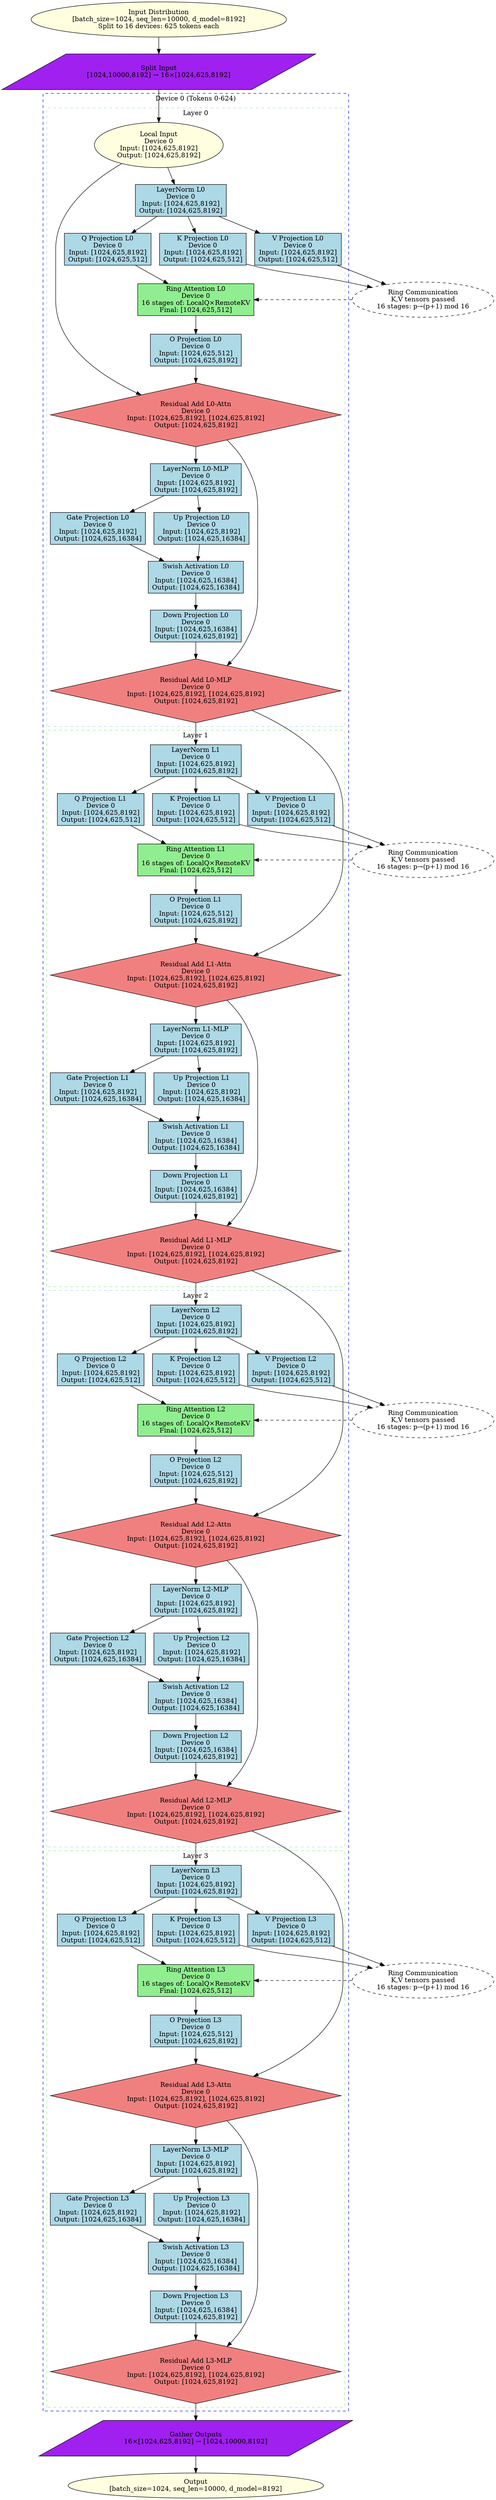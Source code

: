 digraph proposed_ra_sp_complete {
    comment="Ring Attention + Sequence Parallelism: 16 Devices - Complete 4-Layer DAG"
    rankdir=TB
    size="180,150"
    compound=true
    
    // Input distribution
    input_dist [label="Input Distribution\n[batch_size=1024, seq_len=10000, d_model=8192]\nSplit to 16 devices: 625 tokens each", shape=ellipse, style=filled, fillcolor=lightyellow]
    
    // ========== DEVICE CLUSTERS (16 devices, sequence parallel) ==========
    
    // Device 0 representative cluster
    subgraph cluster_device0 {
        label="Device 0 (Tokens 0-624)"
        style=dashed
        color=blue
        
        // ========== LAYER 0 ==========  
        subgraph cluster_layer0_d0 {
            label="Layer 0"
            style=dashed
            color=lightblue
            
            // Input split
            input_0 [label="Local Input\nDevice 0\nInput: [1024,625,8192]\nOutput: [1024,625,8192]", shape=ellipse, style=filled, fillcolor=lightyellow]
            
            // LayerNorm
            layernorm_0_d0 [label="LayerNorm L0\nDevice 0\nInput: [1024,625,8192]\nOutput: [1024,625,8192]", shape=rectangle, style=filled, fillcolor=lightblue]
            
            // QKV Projections
            q_proj_0_d0 [label="Q Projection L0\nDevice 0\nInput: [1024,625,8192]\nOutput: [1024,625,512]", shape=rectangle, style=filled, fillcolor=lightblue]
            k_proj_0_d0 [label="K Projection L0\nDevice 0\nInput: [1024,625,8192]\nOutput: [1024,625,512]", shape=rectangle, style=filled, fillcolor=lightblue]
            v_proj_0_d0 [label="V Projection L0\nDevice 0\nInput: [1024,625,8192]\nOutput: [1024,625,512]", shape=rectangle, style=filled, fillcolor=lightblue]
            
            // Ring Attention 16-stage process
            ring_attn_0_d0 [label="Ring Attention L0\nDevice 0\n16 stages of: LocalQ×RemoteKV\nFinal: [1024,625,512]", shape=rectangle, style=filled, fillcolor=lightgreen]
            
            // Attention output projection
            o_proj_0_d0 [label="O Projection L0\nDevice 0\nInput: [1024,625,512]\nOutput: [1024,625,8192]", shape=rectangle, style=filled, fillcolor=lightblue]
            
            // Residual connection
            residual_0_d0 [label="Residual Add L0-Attn\nDevice 0\nInput: [1024,625,8192], [1024,625,8192]\nOutput: [1024,625,8192]", shape=diamond, style=filled, fillcolor=lightcoral]
            
            // MLP components
            layernorm_0_mlp_d0 [label="LayerNorm L0-MLP\nDevice 0\nInput: [1024,625,8192]\nOutput: [1024,625,8192]", shape=rectangle, style=filled, fillcolor=lightblue]
            gate_proj_0_d0 [label="Gate Projection L0\nDevice 0\nInput: [1024,625,8192]\nOutput: [1024,625,16384]", shape=rectangle, style=filled, fillcolor=lightblue]
            up_proj_0_d0 [label="Up Projection L0\nDevice 0\nInput: [1024,625,8192]\nOutput: [1024,625,16384]", shape=rectangle, style=filled, fillcolor=lightblue]
            mlp_activation_0_d0 [label="Swish Activation L0\nDevice 0\nInput: [1024,625,16384]\nOutput: [1024,625,16384]", shape=rectangle, style=filled, fillcolor=lightblue]
            down_proj_0_d0 [label="Down Projection L0\nDevice 0\nInput: [1024,625,16384]\nOutput: [1024,625,8192]", shape=rectangle, style=filled, fillcolor=lightblue]
            
            // MLP residual
            residual_0_mlp_d0 [label="Residual Add L0-MLP\nDevice 0\nInput: [1024,625,8192], [1024,625,8192]\nOutput: [1024,625,8192]", shape=diamond, style=filled, fillcolor=lightcoral]
        }
        
        // ========== LAYER 1 ==========
        subgraph cluster_layer1_d0 {
            label="Layer 1"
            style=dashed
            color=lightgreen
            
            layernorm_1_d0 [label="LayerNorm L1\nDevice 0\nInput: [1024,625,8192]\nOutput: [1024,625,8192]", shape=rectangle, style=filled, fillcolor=lightblue]
            q_proj_1_d0 [label="Q Projection L1\nDevice 0\nInput: [1024,625,8192]\nOutput: [1024,625,512]", shape=rectangle, style=filled, fillcolor=lightblue]
            k_proj_1_d0 [label="K Projection L1\nDevice 0\nInput: [1024,625,8192]\nOutput: [1024,625,512]", shape=rectangle, style=filled, fillcolor=lightblue]
            v_proj_1_d0 [label="V Projection L1\nDevice 0\nInput: [1024,625,8192]\nOutput: [1024,625,512]", shape=rectangle, style=filled, fillcolor=lightblue]
            
            ring_attn_1_d0 [label="Ring Attention L1\nDevice 0\n16 stages of: LocalQ×RemoteKV\nFinal: [1024,625,512]", shape=rectangle, style=filled, fillcolor=lightgreen]
            
            o_proj_1_d0 [label="O Projection L1\nDevice 0\nInput: [1024,625,512]\nOutput: [1024,625,8192]", shape=rectangle, style=filled, fillcolor=lightblue]
            residual_1_d0 [label="Residual Add L1-Attn\nDevice 0\nInput: [1024,625,8192], [1024,625,8192]\nOutput: [1024,625,8192]", shape=diamond, style=filled, fillcolor=lightcoral]
            
            layernorm_1_mlp_d0 [label="LayerNorm L1-MLP\nDevice 0\nInput: [1024,625,8192]\nOutput: [1024,625,8192]", shape=rectangle, style=filled, fillcolor=lightblue]
            gate_proj_1_d0 [label="Gate Projection L1\nDevice 0\nInput: [1024,625,8192]\nOutput: [1024,625,16384]", shape=rectangle, style=filled, fillcolor=lightblue]
            up_proj_1_d0 [label="Up Projection L1\nDevice 0\nInput: [1024,625,8192]\nOutput: [1024,625,16384]", shape=rectangle, style=filled, fillcolor=lightblue]
            mlp_activation_1_d0 [label="Swish Activation L1\nDevice 0\nInput: [1024,625,16384]\nOutput: [1024,625,16384]", shape=rectangle, style=filled, fillcolor=lightblue]
            down_proj_1_d0 [label="Down Projection L1\nDevice 0\nInput: [1024,625,16384]\nOutput: [1024,625,8192]", shape=rectangle, style=filled, fillcolor=lightblue]
            residual_1_mlp_d0 [label="Residual Add L1-MLP\nDevice 0\nInput: [1024,625,8192], [1024,625,8192]\nOutput: [1024,625,8192]", shape=diamond, style=filled, fillcolor=lightcoral]
        }
        
        // ========== LAYER 2 ==========
        subgraph cluster_layer2_d0 {
            label="Layer 2"
            style=dashed
            color=lightblue
            
            layernorm_2_d0 [label="LayerNorm L2\nDevice 0\nInput: [1024,625,8192]\nOutput: [1024,625,8192]", shape=rectangle, style=filled, fillcolor=lightblue]
            q_proj_2_d0 [label="Q Projection L2\nDevice 0\nInput: [1024,625,8192]\nOutput: [1024,625,512]", shape=rectangle, style=filled, fillcolor=lightblue]
            k_proj_2_d0 [label="K Projection L2\nDevice 0\nInput: [1024,625,8192]\nOutput: [1024,625,512]", shape=rectangle, style=filled, fillcolor=lightblue]
            v_proj_2_d0 [label="V Projection L2\nDevice 0\nInput: [1024,625,8192]\nOutput: [1024,625,512]", shape=rectangle, style=filled, fillcolor=lightblue]
            
            ring_attn_2_d0 [label="Ring Attention L2\nDevice 0\n16 stages of: LocalQ×RemoteKV\nFinal: [1024,625,512]", shape=rectangle, style=filled, fillcolor=lightgreen]
            
            o_proj_2_d0 [label="O Projection L2\nDevice 0\nInput: [1024,625,512]\nOutput: [1024,625,8192]", shape=rectangle, style=filled, fillcolor=lightblue]
            residual_2_d0 [label="Residual Add L2-Attn\nDevice 0\nInput: [1024,625,8192], [1024,625,8192]\nOutput: [1024,625,8192]", shape=diamond, style=filled, fillcolor=lightcoral]
            
            layernorm_2_mlp_d0 [label="LayerNorm L2-MLP\nDevice 0\nInput: [1024,625,8192]\nOutput: [1024,625,8192]", shape=rectangle, style=filled, fillcolor=lightblue]
            gate_proj_2_d0 [label="Gate Projection L2\nDevice 0\nInput: [1024,625,8192]\nOutput: [1024,625,16384]", shape=rectangle, style=filled, fillcolor=lightblue]
            up_proj_2_d0 [label="Up Projection L2\nDevice 0\nInput: [1024,625,8192]\nOutput: [1024,625,16384]", shape=rectangle, style=filled, fillcolor=lightblue]
            mlp_activation_2_d0 [label="Swish Activation L2\nDevice 0\nInput: [1024,625,16384]\nOutput: [1024,625,16384]", shape=rectangle, style=filled, fillcolor=lightblue]
            down_proj_2_d0 [label="Down Projection L2\nDevice 0\nInput: [1024,625,16384]\nOutput: [1024,625,8192]", shape=rectangle, style=filled, fillcolor=lightblue]
            residual_2_mlp_d0 [label="Residual Add L2-MLP\nDevice 0\nInput: [1024,625,8192], [1024,625,8192]\nOutput: [1024,625,8192]", shape=diamond, style=filled, fillcolor=lightcoral]
        }
        
        // ========== LAYER 3 ==========
        subgraph cluster_layer3_d0 {
            label="Layer 3"
            style=dashed
            color=lightgreen
            
            layernorm_3_d0 [label="LayerNorm L3\nDevice 0\nInput: [1024,625,8192]\nOutput: [1024,625,8192]", shape=rectangle, style=filled, fillcolor=lightblue]
            q_proj_3_d0 [label="Q Projection L3\nDevice 0\nInput: [1024,625,8192]\nOutput: [1024,625,512]", shape=rectangle, style=filled, fillcolor=lightblue]
            k_proj_3_d0 [label="K Projection L3\nDevice 0\nInput: [1024,625,8192]\nOutput: [1024,625,512]", shape=rectangle, style=filled, fillcolor=lightblue]
            v_proj_3_d0 [label="V Projection L3\nDevice 0\nInput: [1024,625,8192]\nOutput: [1024,625,512]", shape=rectangle, style=filled, fillcolor=lightblue]
            
            ring_attn_3_d0 [label="Ring Attention L3\nDevice 0\n16 stages of: LocalQ×RemoteKV\nFinal: [1024,625,512]", shape=rectangle, style=filled, fillcolor=lightgreen]
            
            o_proj_3_d0 [label="O Projection L3\nDevice 0\nInput: [1024,625,512]\nOutput: [1024,625,8192]", shape=rectangle, style=filled, fillcolor=lightblue]
            residual_3_d0 [label="Residual Add L3-Attn\nDevice 0\nInput: [1024,625,8192], [1024,625,8192]\nOutput: [1024,625,8192]", shape=diamond, style=filled, fillcolor=lightcoral]
            
            layernorm_3_mlp_d0 [label="LayerNorm L3-MLP\nDevice 0\nInput: [1024,625,8192]\nOutput: [1024,625,8192]", shape=rectangle, style=filled, fillcolor=lightblue]
            gate_proj_3_d0 [label="Gate Projection L3\nDevice 0\nInput: [1024,625,8192]\nOutput: [1024,625,16384]", shape=rectangle, style=filled, fillcolor=lightblue]
            up_proj_3_d0 [label="Up Projection L3\nDevice 0\nInput: [1024,625,8192]\nOutput: [1024,625,16384]", shape=rectangle, style=filled, fillcolor=lightblue]
            mlp_activation_3_d0 [label="Swish Activation L3\nDevice 0\nInput: [1024,625,16384]\nOutput: [1024,625,16384]", shape=rectangle, style=filled, fillcolor=lightblue]
            down_proj_3_d0 [label="Down Projection L3\nDevice 0\nInput: [1024,625,16384]\nOutput: [1024,625,8192]", shape=rectangle, style=filled, fillcolor=lightblue]
            residual_3_mlp_d0 [label="Residual Add L3-MLP\nDevice 0\nInput: [1024,625,8192], [1024,625,8192]\nOutput: [1024,625,8192]", shape=diamond, style=filled, fillcolor=lightcoral]
        }
    }
    
    // Communication nodes
    input_split [label="Split Input\n[1024,10000,8192] → 16×[1024,625,8192]", shape=parallelogram, style=filled, fillcolor=purple]
    ring_comm_0 [label="Ring Communication\nK,V tensors passed\n16 stages: p→(p+1) mod 16", shape=ellipse, style=dashed, fillcolor=orange]
    ring_comm_1 [label="Ring Communication\nK,V tensors passed\n16 stages: p→(p+1) mod 16", shape=ellipse, style=dashed, fillcolor=orange]
    ring_comm_2 [label="Ring Communication\nK,V tensors passed\n16 stages: p→(p+1) mod 16", shape=ellipse, style=dashed, fillcolor=orange]
    ring_comm_3 [label="Ring Communication\nK,V tensors passed\n16 stages: p→(p+1) mod 16", shape=ellipse, style=dashed, fillcolor=orange]
    
    output_gather [label="Gather Outputs\n16×[1024,625,8192] → [1024,10000,8192]", shape=parallelogram, style=filled, fillcolor=purple]
    
    // Output
    output [label="Output\n[batch_size=1024, seq_len=10000, d_model=8192]", shape=ellipse, style=filled, fillcolor=lightyellow]
    
    // ========== CONNECTIONS ==========
    // Input distribution
    input_dist -> input_split
    input_split -> input_0
    
    // Layer 0 - Device 0
    input_0 -> layernorm_0_d0
    layernorm_0_d0 -> q_proj_0_d0
    layernorm_0_d0 -> k_proj_0_d0
    layernorm_0_d0 -> v_proj_0_d0
    
    // Ring attention flow
    q_proj_0_d0 -> ring_attn_0_d0
    k_proj_0_d0 -> ring_comm_0
    v_proj_0_d0 -> ring_comm_0
    ring_comm_0 -> ring_attn_0_d0 [style=dashed]
    
    ring_attn_0_d0 -> o_proj_0_d0
    o_proj_0_d0 -> residual_0_d0
    input_0 -> residual_0_d0
    
    // MLP layer 0
    residual_0_d0 -> layernorm_0_mlp_d0
    layernorm_0_mlp_d0 -> gate_proj_0_d0
    layernorm_0_mlp_d0 -> up_proj_0_d0
    gate_proj_0_d0 -> mlp_activation_0_d0
    up_proj_0_d0 -> mlp_activation_0_d0
    mlp_activation_0_d0 -> down_proj_0_d0
    down_proj_0_d0 -> residual_0_mlp_d0
    residual_0_d0 -> residual_0_mlp_d0
    
    // Layer 1 - Device 0
    residual_0_mlp_d0 -> layernorm_1_d0
    layernorm_1_d0 -> q_proj_1_d0
    layernorm_1_d0 -> k_proj_1_d0
    layernorm_1_d0 -> v_proj_1_d0
    
    q_proj_1_d0 -> ring_attn_1_d0
    k_proj_1_d0 -> ring_comm_1
    v_proj_1_d0 -> ring_comm_1
    ring_comm_1 -> ring_attn_1_d0 [style=dashed]
    
    ring_attn_1_d0 -> o_proj_1_d0
    o_proj_1_d0 -> residual_1_d0
    residual_0_mlp_d0 -> residual_1_d0
    
    // MLP layer 1
    residual_1_d0 -> layernorm_1_mlp_d0
    layernorm_1_mlp_d0 -> gate_proj_1_d0
    layernorm_1_mlp_d0 -> up_proj_1_d0
    gate_proj_1_d0 -> mlp_activation_1_d0
    up_proj_1_d0 -> mlp_activation_1_d0
    mlp_activation_1_d0 -> down_proj_1_d0
    down_proj_1_d0 -> residual_1_mlp_d0
    residual_1_d0 -> residual_1_mlp_d0
    
    // Layer 2 - Device 0
    residual_1_mlp_d0 -> layernorm_2_d0
    layernorm_2_d0 -> q_proj_2_d0
    layernorm_2_d0 -> k_proj_2_d0
    layernorm_2_d0 -> v_proj_2_d0
    
    q_proj_2_d0 -> ring_attn_2_d0
    k_proj_2_d0 -> ring_comm_2
    v_proj_2_d0 -> ring_comm_2
    ring_comm_2 -> ring_attn_2_d0 [style=dashed]
    
    ring_attn_2_d0 -> o_proj_2_d0
    o_proj_2_d0 -> residual_2_d0
    residual_1_mlp_d0 -> residual_2_d0
    
    // MLP layer 2
    residual_2_d0 -> layernorm_2_mlp_d0
    layernorm_2_mlp_d0 -> gate_proj_2_d0
    layernorm_2_mlp_d0 -> up_proj_2_d0
    gate_proj_2_d0 -> mlp_activation_2_d0
    up_proj_2_d0 -> mlp_activation_2_d0
    mlp_activation_2_d0 -> down_proj_2_d0
    down_proj_2_d0 -> residual_2_mlp_d0
    residual_2_d0 -> residual_2_mlp_d0
    
    // Layer 3 - Device 0
    residual_2_mlp_d0 -> layernorm_3_d0
    layernorm_3_d0 -> q_proj_3_d0
    layernorm_3_d0 -> k_proj_3_d0
    layernorm_3_d0 -> v_proj_3_d0
    
    q_proj_3_d0 -> ring_attn_3_d0
    k_proj_3_d0 -> ring_comm_3
    v_proj_3_d0 -> ring_comm_3
    ring_comm_3 -> ring_attn_3_d0 [style=dashed]
    
    ring_attn_3_d0 -> o_proj_3_d0
    o_proj_3_d0 -> residual_3_d0
    residual_2_mlp_d0 -> residual_3_d0
    
    // MLP layer 3
    residual_3_d0 -> layernorm_3_mlp_d0
    layernorm_3_mlp_d0 -> gate_proj_3_d0
    layernorm_3_mlp_d0 -> up_proj_3_d0
    gate_proj_3_d0 -> mlp_activation_3_d0
    up_proj_3_d0 -> mlp_activation_3_d0
    mlp_activation_3_d0 -> down_proj_3_d0
    down_proj_3_d0 -> residual_3_mlp_d0
    residual_3_d0 -> residual_3_mlp_d0
    
    // Output aggregation
    residual_3_mlp_d0 -> output_gather
    output_gather -> output
}